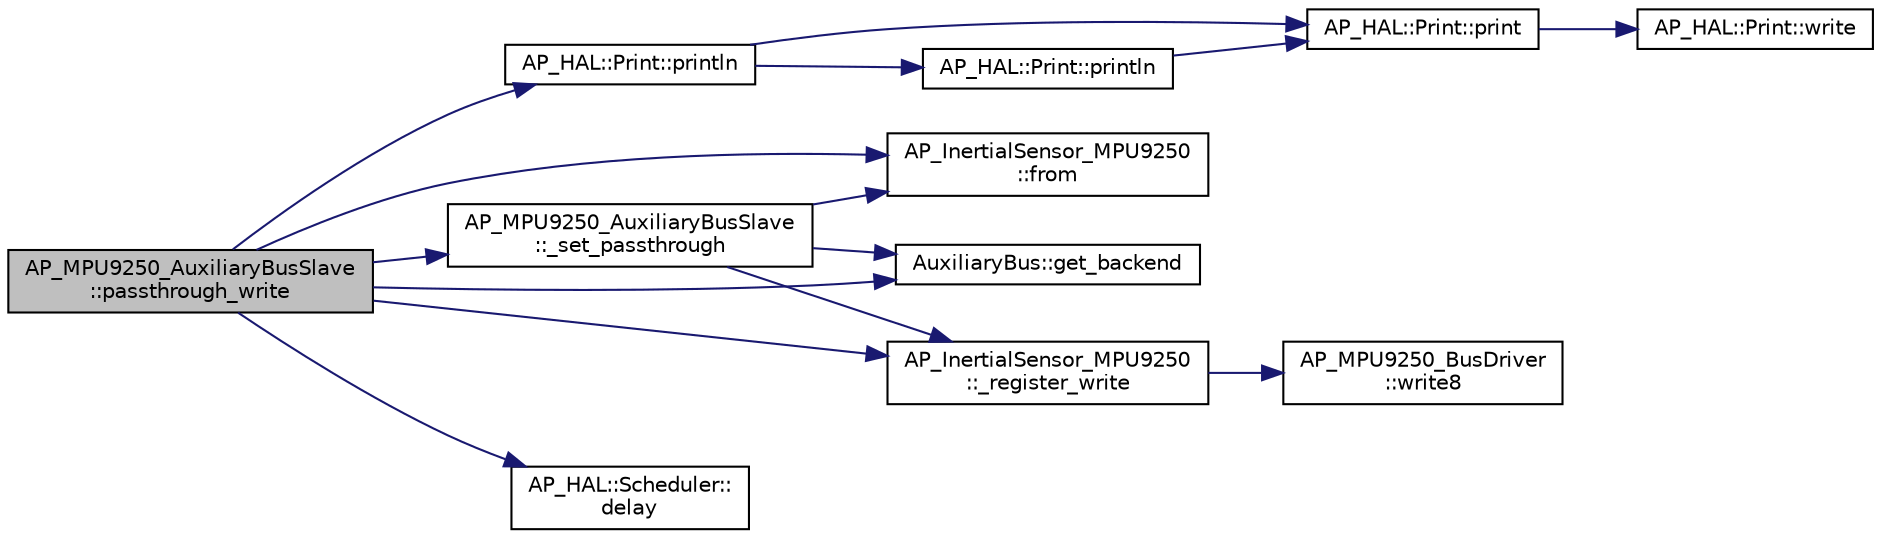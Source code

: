 digraph "AP_MPU9250_AuxiliaryBusSlave::passthrough_write"
{
 // INTERACTIVE_SVG=YES
  edge [fontname="Helvetica",fontsize="10",labelfontname="Helvetica",labelfontsize="10"];
  node [fontname="Helvetica",fontsize="10",shape=record];
  rankdir="LR";
  Node1 [label="AP_MPU9250_AuxiliaryBusSlave\l::passthrough_write",height=0.2,width=0.4,color="black", fillcolor="grey75", style="filled", fontcolor="black"];
  Node1 -> Node2 [color="midnightblue",fontsize="10",style="solid",fontname="Helvetica"];
  Node2 [label="AP_HAL::Print::println",height=0.2,width=0.4,color="black", fillcolor="white", style="filled",URL="$classAP__HAL_1_1Print.html#ad337ce3f7977411b7d34d47a51e5737e"];
  Node2 -> Node3 [color="midnightblue",fontsize="10",style="solid",fontname="Helvetica"];
  Node3 [label="AP_HAL::Print::print",height=0.2,width=0.4,color="black", fillcolor="white", style="filled",URL="$classAP__HAL_1_1Print.html#acfe80773011eb17dfb52c2fba517a093"];
  Node3 -> Node4 [color="midnightblue",fontsize="10",style="solid",fontname="Helvetica"];
  Node4 [label="AP_HAL::Print::write",height=0.2,width=0.4,color="black", fillcolor="white", style="filled",URL="$classAP__HAL_1_1Print.html#acc65391952a43334f8f5c9bef341f501"];
  Node2 -> Node5 [color="midnightblue",fontsize="10",style="solid",fontname="Helvetica"];
  Node5 [label="AP_HAL::Print::println",height=0.2,width=0.4,color="black", fillcolor="white", style="filled",URL="$classAP__HAL_1_1Print.html#a169b128f9e22f0c15883768f580541a2"];
  Node5 -> Node3 [color="midnightblue",fontsize="10",style="solid",fontname="Helvetica"];
  Node1 -> Node6 [color="midnightblue",fontsize="10",style="solid",fontname="Helvetica"];
  Node6 [label="AP_MPU9250_AuxiliaryBusSlave\l::_set_passthrough",height=0.2,width=0.4,color="black", fillcolor="white", style="filled",URL="$classAP__MPU9250__AuxiliaryBusSlave.html#afb7d797be3df7ed5213dd4307c09d5d1"];
  Node6 -> Node7 [color="midnightblue",fontsize="10",style="solid",fontname="Helvetica"];
  Node7 [label="AP_InertialSensor_MPU9250\l::from",height=0.2,width=0.4,color="black", fillcolor="white", style="filled",URL="$classAP__InertialSensor__MPU9250.html#a8c40da0d9dc81494c386add96a6e895d"];
  Node6 -> Node8 [color="midnightblue",fontsize="10",style="solid",fontname="Helvetica"];
  Node8 [label="AuxiliaryBus::get_backend",height=0.2,width=0.4,color="black", fillcolor="white", style="filled",URL="$classAuxiliaryBus.html#a7d513f164a0edd7971f187e79ba931b2"];
  Node6 -> Node9 [color="midnightblue",fontsize="10",style="solid",fontname="Helvetica"];
  Node9 [label="AP_InertialSensor_MPU9250\l::_register_write",height=0.2,width=0.4,color="black", fillcolor="white", style="filled",URL="$classAP__InertialSensor__MPU9250.html#ab9756f81c969773aed6da1cb4ef1a28e"];
  Node9 -> Node10 [color="midnightblue",fontsize="10",style="solid",fontname="Helvetica"];
  Node10 [label="AP_MPU9250_BusDriver\l::write8",height=0.2,width=0.4,color="black", fillcolor="white", style="filled",URL="$classAP__MPU9250__BusDriver.html#ac12829bcef0b50c4f91393832857223b"];
  Node1 -> Node11 [color="midnightblue",fontsize="10",style="solid",fontname="Helvetica"];
  Node11 [label="AP_HAL::Scheduler::\ldelay",height=0.2,width=0.4,color="black", fillcolor="white", style="filled",URL="$classAP__HAL_1_1Scheduler.html#ab3175e2e6223ccfe82f957e41cc12b26"];
  Node1 -> Node7 [color="midnightblue",fontsize="10",style="solid",fontname="Helvetica"];
  Node1 -> Node8 [color="midnightblue",fontsize="10",style="solid",fontname="Helvetica"];
  Node1 -> Node9 [color="midnightblue",fontsize="10",style="solid",fontname="Helvetica"];
}
